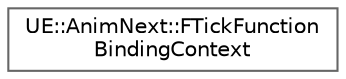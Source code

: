 digraph "Graphical Class Hierarchy"
{
 // INTERACTIVE_SVG=YES
 // LATEX_PDF_SIZE
  bgcolor="transparent";
  edge [fontname=Helvetica,fontsize=10,labelfontname=Helvetica,labelfontsize=10];
  node [fontname=Helvetica,fontsize=10,shape=box,height=0.2,width=0.4];
  rankdir="LR";
  Node0 [id="Node000000",label="UE::AnimNext::FTickFunction\lBindingContext",height=0.2,width=0.4,color="grey40", fillcolor="white", style="filled",URL="$df/d64/structUE_1_1AnimNext_1_1FTickFunctionBindingContext.html",tooltip=" "];
}
